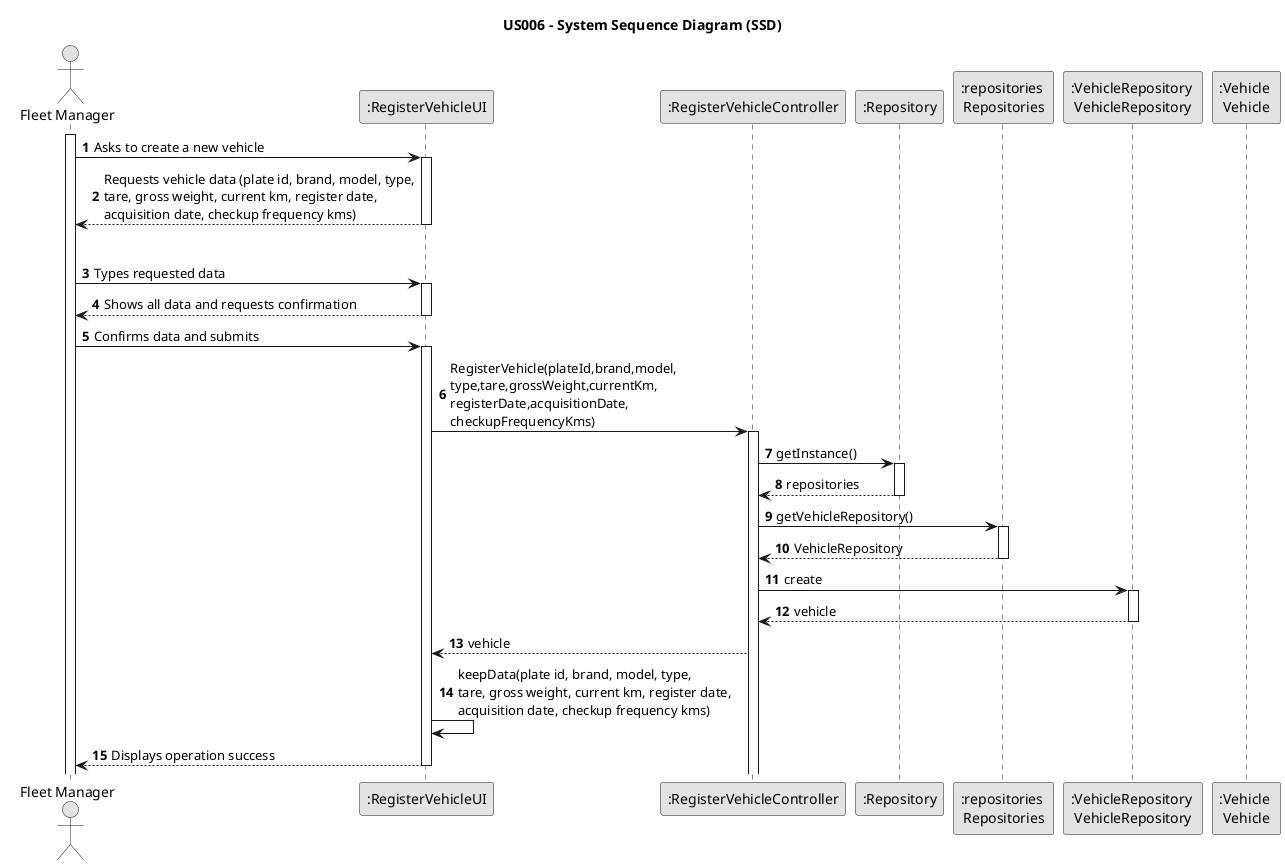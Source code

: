 @startuml
skinparam monochrome true
skinparam packageStyle rectangle
skinparam shadowing false

title US006 - System Sequence Diagram (SSD)

autonumber

actor "Fleet Manager" as Employee
participant ":RegisterVehicleUI" as System
participant ":RegisterVehicleController" as CTRL
participant ":Repository" as REP
participant ":repositories \nRepositories" as REPS
participant ":VehicleRepository \nVehicleRepository" as VR
participant ":Vehicle \nVehicle"
activate Employee

    Employee -> System : Asks to create a new vehicle
    activate System

System --> Employee : Requests vehicle data (plate id, brand, model, type,\ntare, gross weight, current km, register date,\nacquisition date, checkup frequency kms)
    deactivate System

    loop until typed data is validated
    Employee -> System : Types requested data
    activate System

        System --> Employee : Shows all data and requests confirmation
    deactivate System

    Employee -> System : Confirms data and submits
    activate System
        System->CTRL :RegisterVehicle(plateId,brand,model,\ntype,tare,grossWeight,currentKm,\nregisterDate,acquisitionDate,\ncheckupFrequencyKms)
        activate CTRL

            CTRL->REP: getInstance()

            activate REP

            REP-->CTRL: repositories

            deactivate REP

            CTRL->REPS: getVehicleRepository()

            activate REPS

            REPS-->CTRL: VehicleRepository

            deactivate REPS

            CTRL->VR: create

            activate VR



            VR-->CTRL: vehicle

            deactivate VR

            CTRL-->System: vehicle

            System->System: keepData(plate id, brand, model, type,\ntare, gross weight, current km, register date,\nacquisition date, checkup frequency kms)

        System --> Employee : Displays operation success
    deactivate System




@enduml